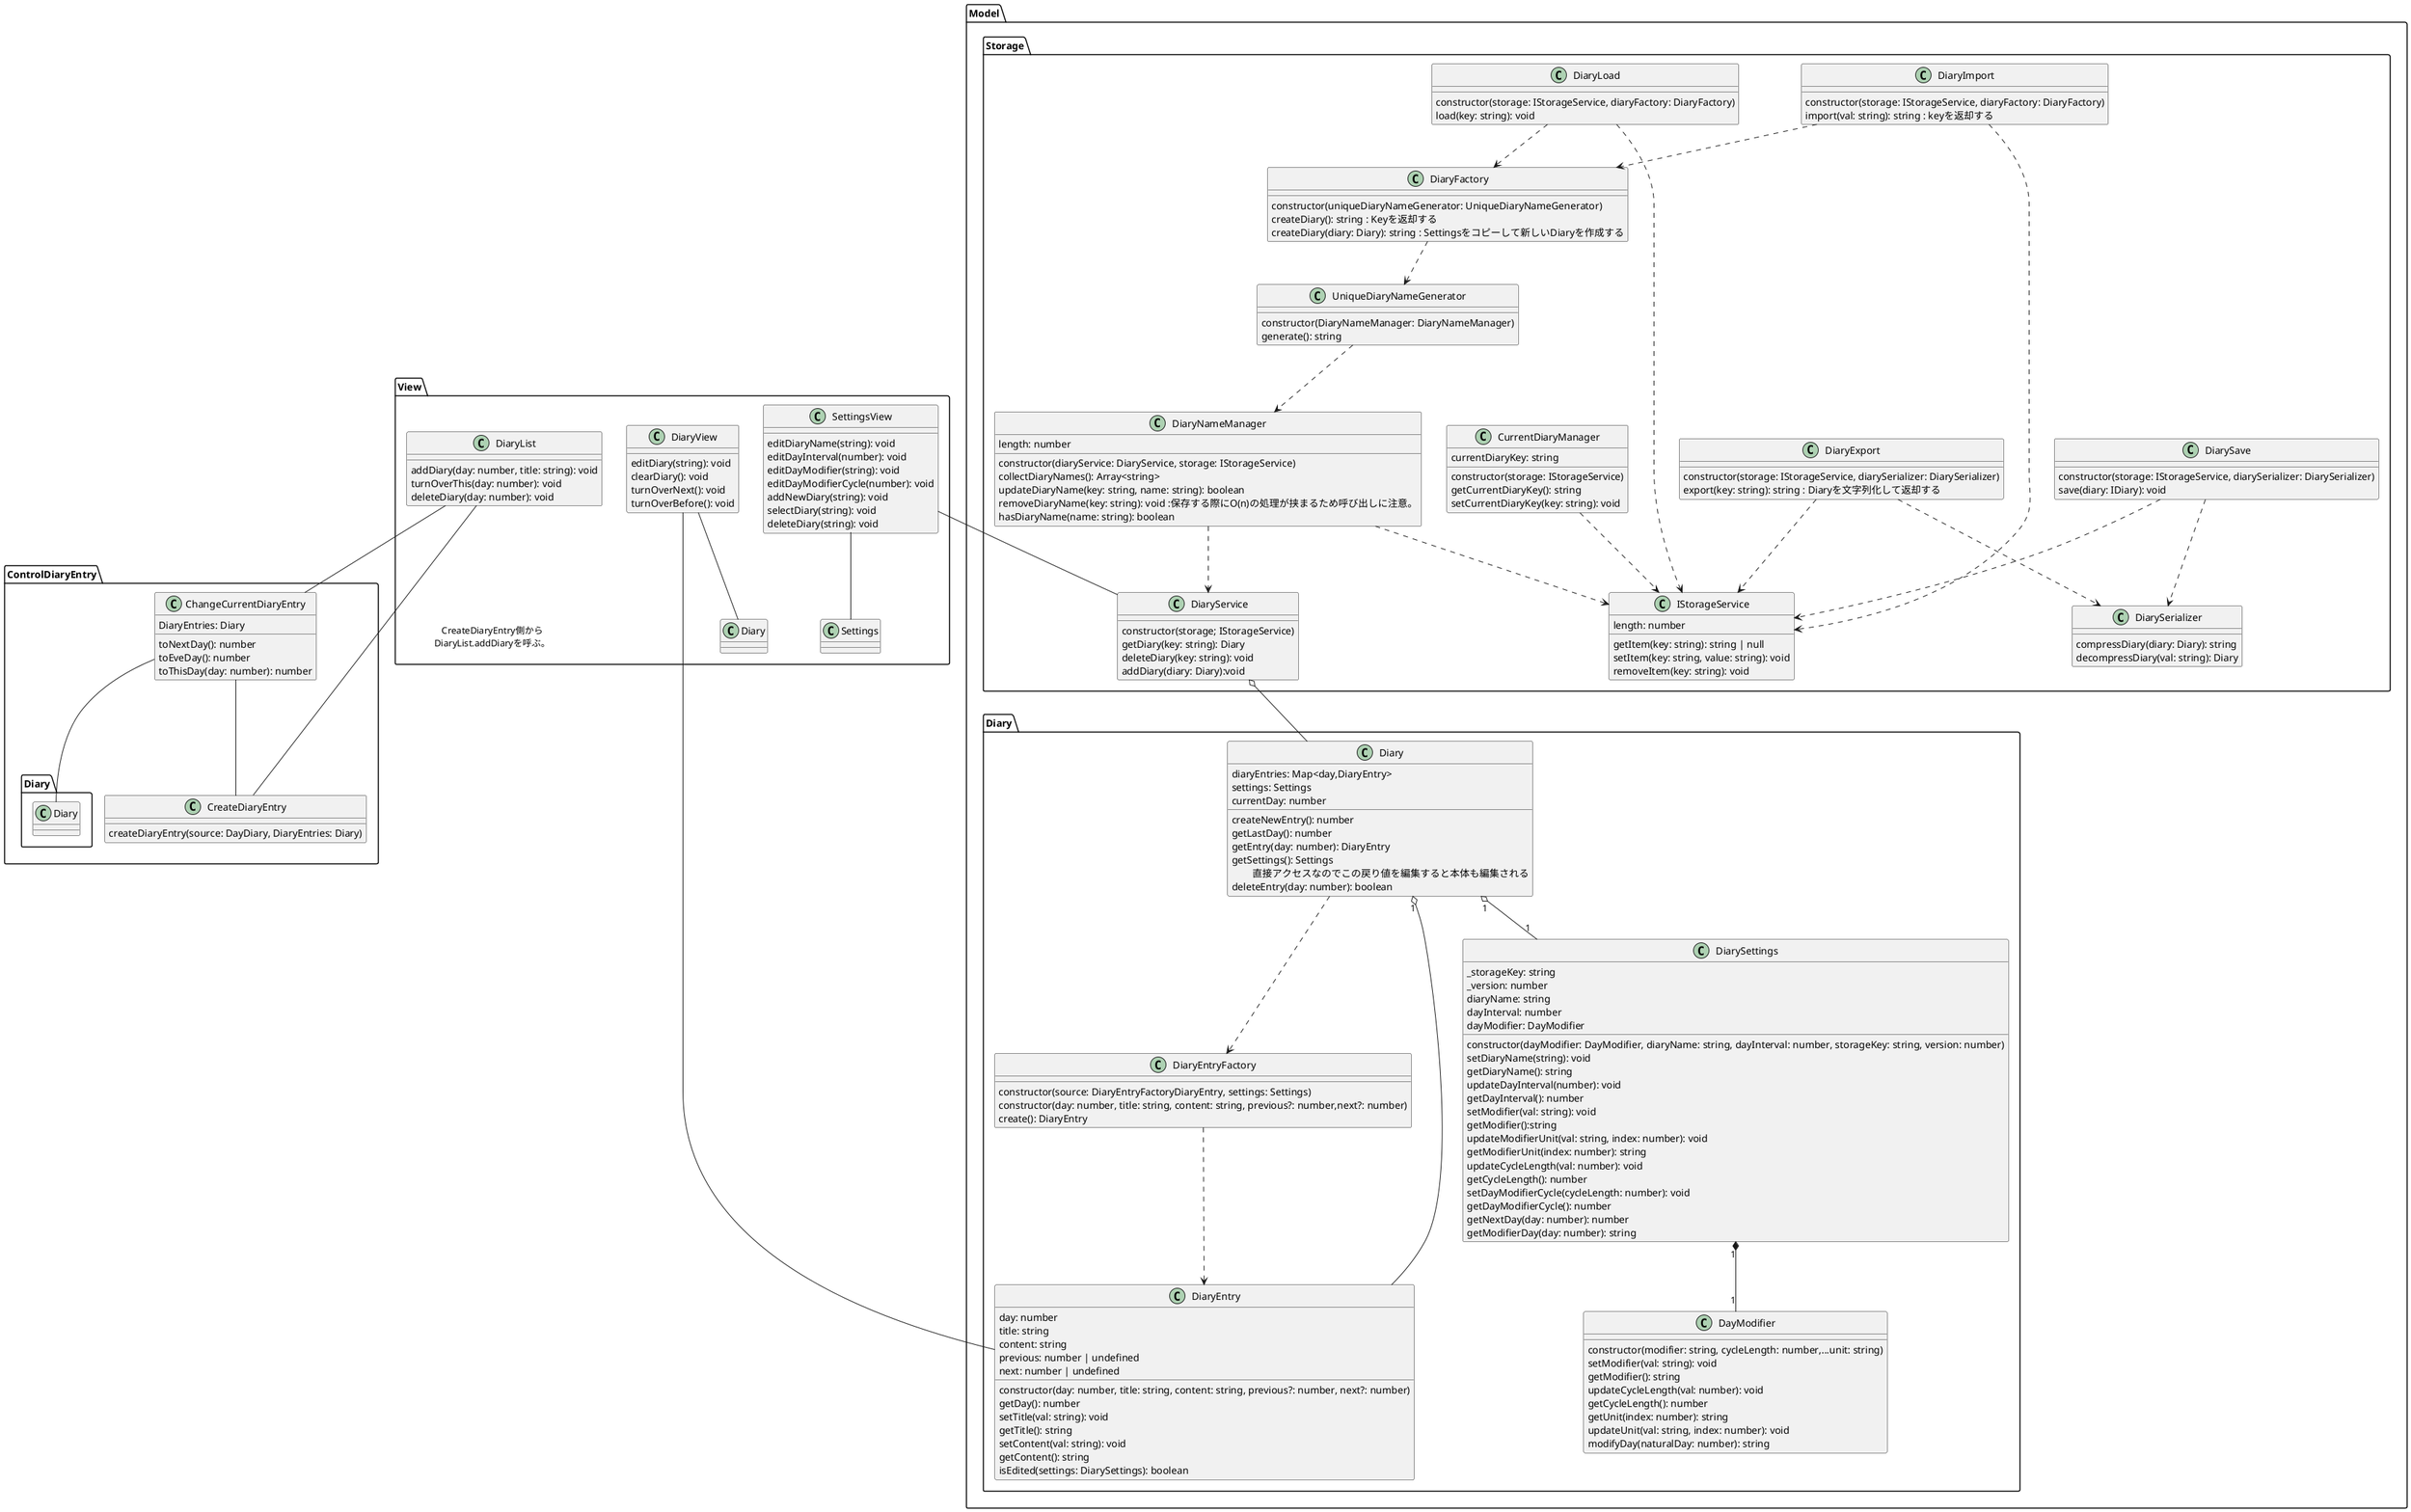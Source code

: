 @startuml class
package Model{
  package Diary{
    '日記を保持するクラス
    class Diary{
      diaryEntries: Map<day,DiaryEntry>
      settings: Settings
      currentDay: number
      createNewEntry(): number
      getLastDay(): number
      getEntry(day: number): DiaryEntry
      getSettings(): Settings\n\t直接アクセスなのでこの戻り値を編集すると本体も編集される
      deleteEntry(day: number): boolean
    }
    '日記のエントリを作成する関数
    class DiaryEntryFactory{
      constructor(source: DiaryEntryFactoryDiaryEntry, settings: Settings)
      constructor(day: number, title: string, content: string, previous?: number,next?: number)
      create(): DiaryEntry
    }
    Diary ..> DiaryEntryFactory
    DiaryEntryFactory ..> DiaryEntry
    '日記のエントリを保持するクラス
    class DiaryEntry{
      constructor(day: number, title: string, content: string, previous?: number, next?: number)
      day: number
      title: string
      content: string
      previous: number | undefined
      next: number | undefined
      getDay(): number
      setTitle(val: string): void
      getTitle(): string
      setContent(val: string): void
      getContent(): string
      isEdited(settings: DiarySettings): boolean
    }
    ' 日記の設定を保持するクラス
    class DiarySettings{
      _storageKey: string
      _version: number
      diaryName: string
      dayInterval: number
      dayModifier: DayModifier
      constructor(dayModifier: DayModifier, diaryName: string, dayInterval: number, storageKey: string, version: number)
      setDiaryName(string): void
      getDiaryName(): string
      updateDayInterval(number): void
      getDayInterval(): number
      setModifier(val: string): void
      getModifier():string
      updateModifierUnit(val: string, index: number): void
      getModifierUnit(index: number): string
      updateCycleLength(val: number): void
      getCycleLength(): number
      setDayModifierCycle(cycleLength: number): void
      getDayModifierCycle(): number
      getNextDay(day: number): number
      getModifierDay(day: number): string
    }
    Diary "1" o-- DiaryEntry
    Diary "1" o-- "1" DiarySettings
    DiarySettings "1" *-- "1" DayModifier
    class DayModifier{
      constructor(modifier: string, cycleLength: number,...unit: string)
      setModifier(val: string): void
      getModifier(): string
      updateCycleLength(val: number): void
      getCycleLength(): number
      getUnit(index: number): string
      updateUnit(val: string, index: number): void
      modifyDay(naturalDay: number): string
    }
  }
  package Storage {
    class DiaryService{
      constructor(storage; IStorageService)
      getDiary(key: string): Diary
      deleteDiary(key: string): void
      addDiary(diary: Diary):void
    }
    '日記の名前とユニークな日記のキーを対応させストレージに保存するクラス。
    'このクラスはローカルストレージに保存されているデータが正常であるかの判断は行わない。
    class DiaryNameManager{
      constructor(diaryService: DiaryService, storage: IStorageService)
      length: number
      collectDiaryNames(): Array<string>
      updateDiaryName(key: string, name: string): boolean
      removeDiaryName(key: string): void :保存する際にO(n)の処理が挟まるため呼び出しに注意。
      hasDiaryName(name: string): boolean
    }
    class CurrentDiaryManager{
      constructor(storage: IStorageService)
      currentDiaryKey: string
      getCurrentDiaryKey(): string
      setCurrentDiaryKey(key: string): void
    }
    '受け取った文字列をDiaryに変換してストレージに保存する。
    'カレントの操作は行わない。
    class DiaryImport{
      constructor(storage: IStorageService, diaryFactory: DiaryFactory)
      import(val: string): string : keyを返却する
    }
    'KeyからDiaryを選択し、文字列に変換して返却する 
    class DiaryExport{
      constructor(storage: IStorageService, diarySerializer: DiarySerializer)
      export(key: string): string : Diaryを文字列化して返却する
    }
    class DiarySave{
      constructor(storage: IStorageService, diarySerializer: DiarySerializer)
      save(diary: IDiary): void
    }
    '受け取ったKeyからストレージのデータを読み取り、IDiaryに変換して返却する。
    'カレントの操作は行わない。
    class DiaryLoad{
      constructor(storage: IStorageService, diaryFactory: DiaryFactory)
      load(key: string): void
    }
    class DiaryFactory{
      constructor(uniqueDiaryNameGenerator: UniqueDiaryNameGenerator)
      createDiary(): string : Keyを返却する 
      createDiary(diary: Diary): string : Settingsをコピーして新しいDiaryを作成する
    }
    class UniqueDiaryNameGenerator{
      constructor(DiaryNameManager: DiaryNameManager)
      generate(): string
    }
    class IStorageService{
      length: number
      getItem(key: string): string | null
      setItem(key: string, value: string): void
      removeItem(key: string): void
    }
    class DiarySerializer{
      compressDiary(diary: Diary): string
      decompressDiary(val: string): Diary
    }
    CurrentDiaryManager ..> IStorageService
    DiaryImport ..> DiaryFactory
    DiaryImport ..> IStorageService
    DiaryExport ..> DiarySerializer
    DiaryExport ..> IStorageService
    DiarySave ..> DiarySerializer
    DiarySave ..> IStorageService
    DiaryLoad ..> DiaryFactory
    DiaryLoad ..> IStorageService
    DiaryNameManager ..> DiaryService
    DiaryNameManager ..> IStorageService
    DiaryFactory ..> UniqueDiaryNameGenerator
    UniqueDiaryNameGenerator ..> DiaryNameManager
  }
  DiaryService o-- Diary.Diary
}
package ControlDiaryEntry{
  class CreateDiaryEntry{
    createDiaryEntry(source: DayDiary, DiaryEntries: Diary)
  }
  class ChangeCurrentDiaryEntry{
    DiaryEntries: Diary
    toNextDay(): number
    toEveDay(): number
    toThisDay(day: number): number
  }
  ChangeCurrentDiaryEntry -- CreateDiaryEntry
  ChangeCurrentDiaryEntry -- Diary.Diary
}
package View{
  class DiaryList{
    addDiary(day: number, title: string): void
    turnOverThis(day: number): void
    deleteDiary(day: number): void
  }
  class DiaryView{
    editDiary(string): void
    clearDiary(): void
    turnOverNext(): void
    turnOverBefore(): void
  }
  class SettingsView{
    editDiaryName(string): void
    editDayInterval(number): void
    editDayModifier(string): void
    editDayModifierCycle(number): void
    addNewDiary(string): void
    selectDiary(string): void
    deleteDiary(string): void
  }
  DiaryList -- CreateDiaryEntry : CreateDiaryEntry側から\nDiaryList.addDiaryを呼ぶ。
  DiaryList -- ChangeCurrentDiaryEntry
  DiaryView -- DiaryEntry
  DiaryView -- Diary
  SettingsView -- Settings
  SettingsView -- DiaryService


}
@enduml